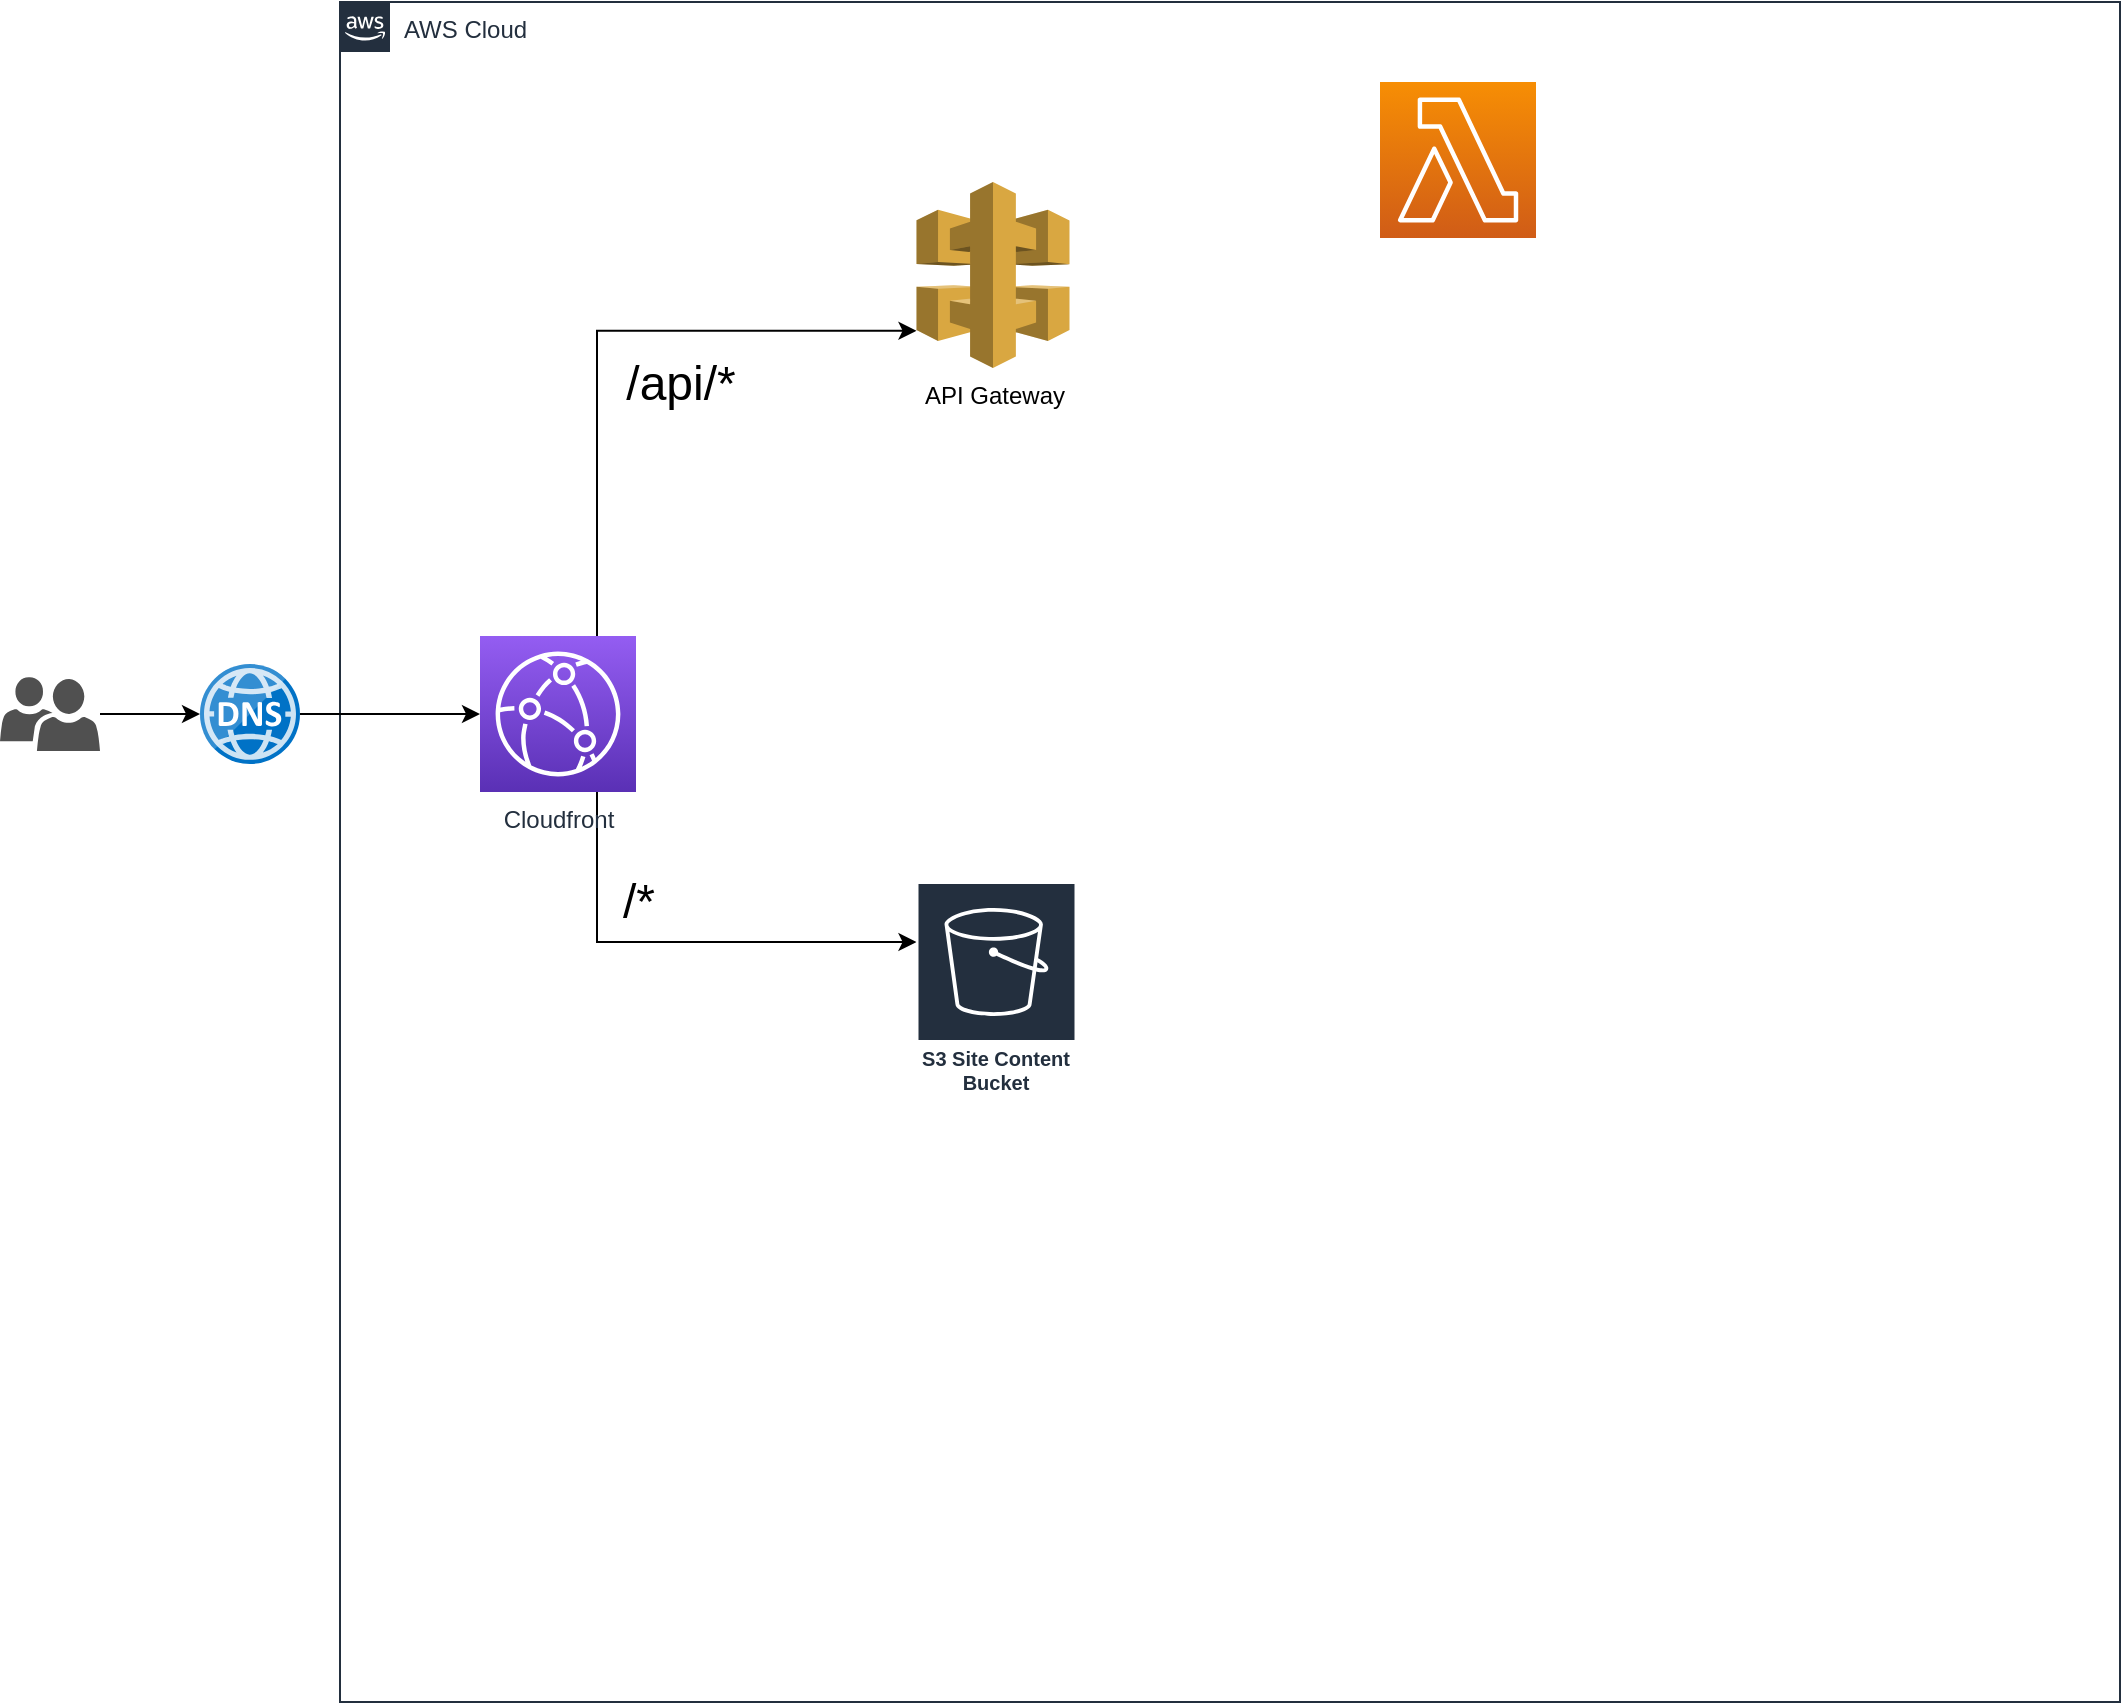 <mxfile version="15.6.8" type="device"><diagram id="hvsKKXjq3Vu4lqM1glRt" name="Page-1"><mxGraphModel dx="2574" dy="1481" grid="1" gridSize="10" guides="1" tooltips="1" connect="1" arrows="1" fold="1" page="1" pageScale="1" pageWidth="850" pageHeight="1100" math="0" shadow="0"><root><mxCell id="0"/><mxCell id="1" parent="0"/><mxCell id="pE_VUeVD8LR9IaO7ZrPf-8" style="edgeStyle=orthogonalEdgeStyle;rounded=0;orthogonalLoop=1;jettySize=auto;html=1;" edge="1" parent="1" source="pE_VUeVD8LR9IaO7ZrPf-1" target="pE_VUeVD8LR9IaO7ZrPf-7"><mxGeometry relative="1" as="geometry"/></mxCell><mxCell id="pE_VUeVD8LR9IaO7ZrPf-1" value="" style="sketch=0;pointerEvents=1;shadow=0;dashed=0;html=1;strokeColor=none;labelPosition=center;verticalLabelPosition=bottom;verticalAlign=top;align=center;fillColor=#505050;shape=mxgraph.mscae.intune.user_group" vertex="1" parent="1"><mxGeometry x="30" y="667.5" width="50" height="37" as="geometry"/></mxCell><mxCell id="pE_VUeVD8LR9IaO7ZrPf-2" value="AWS Cloud" style="points=[[0,0],[0.25,0],[0.5,0],[0.75,0],[1,0],[1,0.25],[1,0.5],[1,0.75],[1,1],[0.75,1],[0.5,1],[0.25,1],[0,1],[0,0.75],[0,0.5],[0,0.25]];outlineConnect=0;gradientColor=none;html=1;whiteSpace=wrap;fontSize=12;fontStyle=0;shape=mxgraph.aws4.group;grIcon=mxgraph.aws4.group_aws_cloud_alt;strokeColor=#232F3E;fillColor=none;verticalAlign=top;align=left;spacingLeft=30;fontColor=#232F3E;dashed=0;" vertex="1" parent="1"><mxGeometry x="200" y="330" width="890" height="850" as="geometry"/></mxCell><mxCell id="pE_VUeVD8LR9IaO7ZrPf-3" value="API Gateway" style="outlineConnect=0;dashed=0;verticalLabelPosition=bottom;verticalAlign=top;align=center;html=1;shape=mxgraph.aws3.api_gateway;fillColor=#D9A741;gradientColor=none;" vertex="1" parent="1"><mxGeometry x="488.25" y="420" width="76.5" height="93" as="geometry"/></mxCell><mxCell id="pE_VUeVD8LR9IaO7ZrPf-10" style="edgeStyle=orthogonalEdgeStyle;rounded=0;orthogonalLoop=1;jettySize=auto;html=1;exitX=0.75;exitY=0;exitDx=0;exitDy=0;exitPerimeter=0;entryX=0;entryY=0.8;entryDx=0;entryDy=0;entryPerimeter=0;" edge="1" parent="1" source="pE_VUeVD8LR9IaO7ZrPf-4" target="pE_VUeVD8LR9IaO7ZrPf-3"><mxGeometry relative="1" as="geometry"/></mxCell><mxCell id="pE_VUeVD8LR9IaO7ZrPf-13" value="/api/*" style="edgeLabel;html=1;align=center;verticalAlign=middle;resizable=0;points=[];fontSize=24;" vertex="1" connectable="0" parent="pE_VUeVD8LR9IaO7ZrPf-10"><mxGeometry x="0.267" y="-3" relative="1" as="geometry"><mxPoint x="-4" y="23" as="offset"/></mxGeometry></mxCell><mxCell id="pE_VUeVD8LR9IaO7ZrPf-11" style="edgeStyle=orthogonalEdgeStyle;rounded=0;orthogonalLoop=1;jettySize=auto;html=1;exitX=0.75;exitY=1;exitDx=0;exitDy=0;exitPerimeter=0;" edge="1" parent="1" source="pE_VUeVD8LR9IaO7ZrPf-4" target="pE_VUeVD8LR9IaO7ZrPf-5"><mxGeometry relative="1" as="geometry"><Array as="points"><mxPoint x="329" y="800"/></Array></mxGeometry></mxCell><mxCell id="pE_VUeVD8LR9IaO7ZrPf-12" value="/*" style="edgeLabel;html=1;align=center;verticalAlign=middle;resizable=0;points=[];fontSize=24;" vertex="1" connectable="0" parent="pE_VUeVD8LR9IaO7ZrPf-11"><mxGeometry x="-0.086" relative="1" as="geometry"><mxPoint x="-12" y="-20" as="offset"/></mxGeometry></mxCell><mxCell id="pE_VUeVD8LR9IaO7ZrPf-4" value="Cloudfront" style="sketch=0;points=[[0,0,0],[0.25,0,0],[0.5,0,0],[0.75,0,0],[1,0,0],[0,1,0],[0.25,1,0],[0.5,1,0],[0.75,1,0],[1,1,0],[0,0.25,0],[0,0.5,0],[0,0.75,0],[1,0.25,0],[1,0.5,0],[1,0.75,0]];outlineConnect=0;fontColor=#232F3E;gradientColor=#945DF2;gradientDirection=north;fillColor=#5A30B5;strokeColor=#ffffff;dashed=0;verticalLabelPosition=bottom;verticalAlign=top;align=center;html=1;fontSize=12;fontStyle=0;aspect=fixed;shape=mxgraph.aws4.resourceIcon;resIcon=mxgraph.aws4.cloudfront;" vertex="1" parent="1"><mxGeometry x="270" y="647" width="78" height="78" as="geometry"/></mxCell><mxCell id="pE_VUeVD8LR9IaO7ZrPf-5" value="S3 Site Content Bucket" style="sketch=0;outlineConnect=0;fontColor=#232F3E;gradientColor=none;strokeColor=#ffffff;fillColor=#232F3E;dashed=0;verticalLabelPosition=middle;verticalAlign=bottom;align=center;html=1;whiteSpace=wrap;fontSize=10;fontStyle=1;spacing=3;shape=mxgraph.aws4.productIcon;prIcon=mxgraph.aws4.s3;" vertex="1" parent="1"><mxGeometry x="488.25" y="770" width="80" height="110" as="geometry"/></mxCell><mxCell id="pE_VUeVD8LR9IaO7ZrPf-6" value="" style="sketch=0;points=[[0,0,0],[0.25,0,0],[0.5,0,0],[0.75,0,0],[1,0,0],[0,1,0],[0.25,1,0],[0.5,1,0],[0.75,1,0],[1,1,0],[0,0.25,0],[0,0.5,0],[0,0.75,0],[1,0.25,0],[1,0.5,0],[1,0.75,0]];outlineConnect=0;fontColor=#232F3E;gradientColor=#F78E04;gradientDirection=north;fillColor=#D05C17;strokeColor=#ffffff;dashed=0;verticalLabelPosition=bottom;verticalAlign=top;align=center;html=1;fontSize=12;fontStyle=0;aspect=fixed;shape=mxgraph.aws4.resourceIcon;resIcon=mxgraph.aws4.lambda;" vertex="1" parent="1"><mxGeometry x="720" y="370" width="78" height="78" as="geometry"/></mxCell><mxCell id="pE_VUeVD8LR9IaO7ZrPf-9" style="edgeStyle=orthogonalEdgeStyle;rounded=0;orthogonalLoop=1;jettySize=auto;html=1;" edge="1" parent="1" source="pE_VUeVD8LR9IaO7ZrPf-7" target="pE_VUeVD8LR9IaO7ZrPf-4"><mxGeometry relative="1" as="geometry"/></mxCell><mxCell id="pE_VUeVD8LR9IaO7ZrPf-7" value="" style="sketch=0;aspect=fixed;html=1;points=[];align=center;image;fontSize=12;image=img/lib/mscae/DNS.svg;" vertex="1" parent="1"><mxGeometry x="130" y="661" width="50" height="50" as="geometry"/></mxCell></root></mxGraphModel></diagram></mxfile>